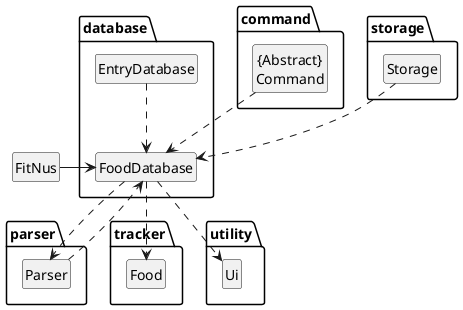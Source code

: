 @startuml
hide member

hide circle
skinparam classAttributeIconSize 0

class FitNus
package parser {
    class Parser
}

package command {
    class "{Abstract}\nCommand"
}

package database {
    class FoodDatabase
    class EntryDatabase
}

package storage {
    class Storage
}

package tracker {
    class Food
}

package utility {
    class Ui
}

Storage ..> FoodDatabase
FitNus -> FoodDatabase
EntryDatabase ..> FoodDatabase
"{Abstract}\nCommand" ..> FoodDatabase
Parser ..> FoodDatabase
FoodDatabase ..> Parser
FoodDatabase ..> Food
FoodDatabase ..> Ui
@enduml
